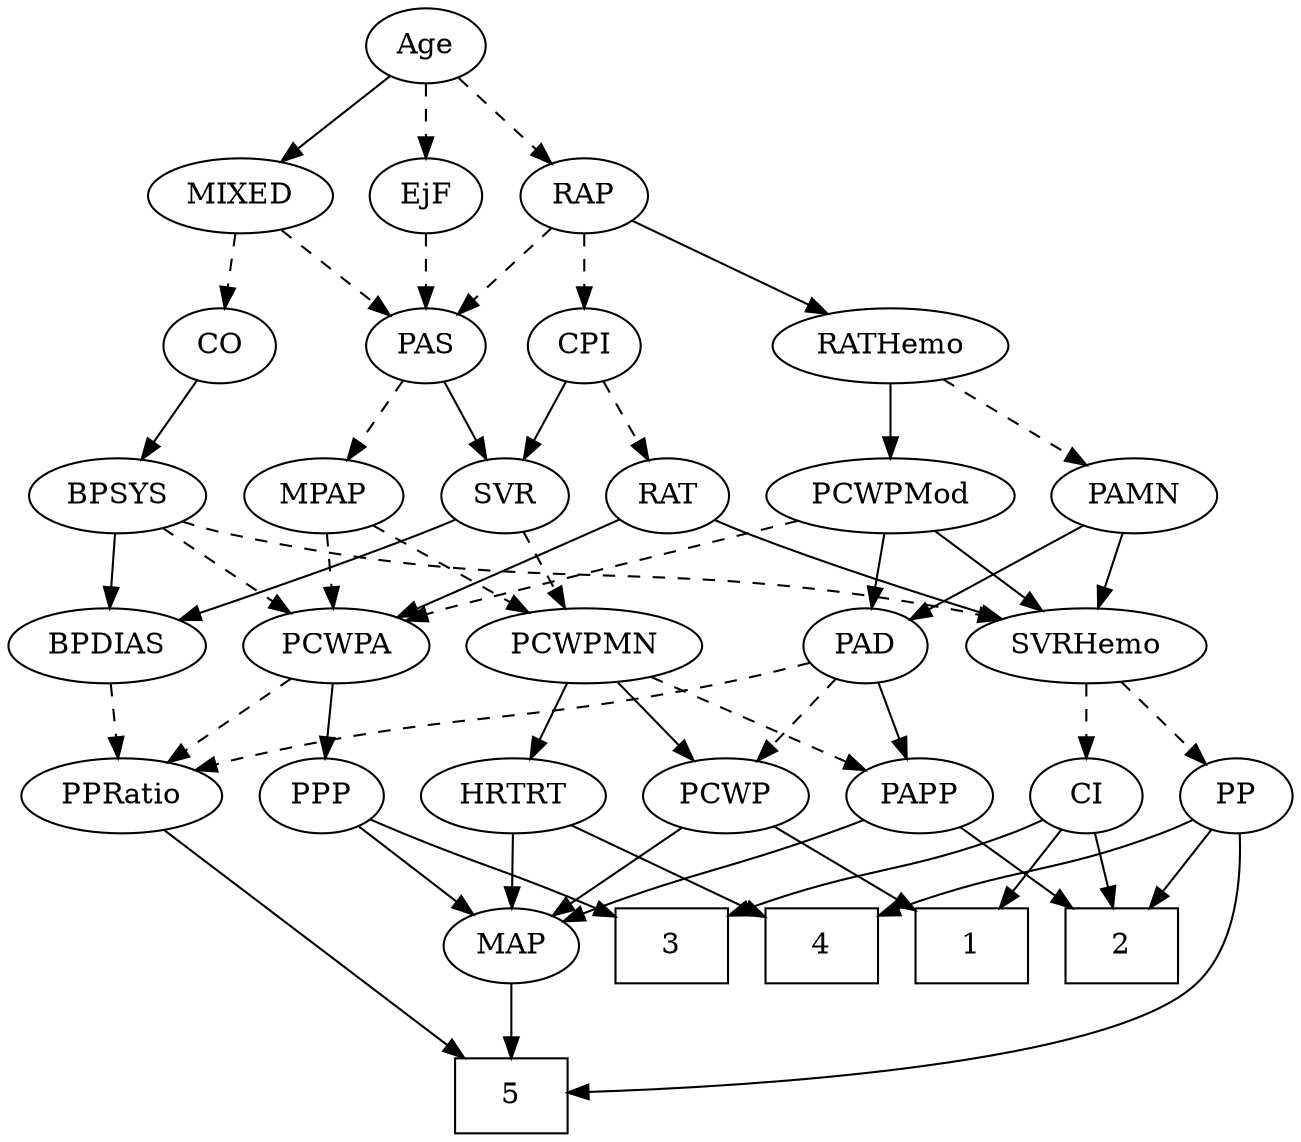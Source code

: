 strict digraph {
	graph [bb="0,0,574.25,540"];
	node [label="\N"];
	1	[height=0.5,
		pos="420.25,90",
		shape=box,
		width=0.75];
	2	[height=0.5,
		pos="492.25,90",
		shape=box,
		width=0.75];
	3	[height=0.5,
		pos="276.25,90",
		shape=box,
		width=0.75];
	4	[height=0.5,
		pos="348.25,90",
		shape=box,
		width=0.75];
	5	[height=0.5,
		pos="200.25,18",
		shape=box,
		width=0.75];
	Age	[height=0.5,
		pos="182.25,522",
		width=0.75];
	EjF	[height=0.5,
		pos="182.25,450",
		width=0.75];
	Age -> EjF	[pos="e,182.25,468.1 182.25,503.7 182.25,495.98 182.25,486.71 182.25,478.11",
		style=dashed];
	RAP	[height=0.5,
		pos="255.25,450",
		width=0.77632];
	Age -> RAP	[pos="e,240.25,465.38 197.02,506.83 207.34,496.94 221.31,483.55 232.97,472.36",
		style=dashed];
	MIXED	[height=0.5,
		pos="97.246,450",
		width=1.1193];
	Age -> MIXED	[pos="e,115.65,466.16 165.86,507.5 153.84,497.61 137.27,483.96 123.43,472.56",
		style=solid];
	PAS	[height=0.5,
		pos="182.25,378",
		width=0.75];
	EjF -> PAS	[pos="e,182.25,396.1 182.25,431.7 182.25,423.98 182.25,414.71 182.25,406.11",
		style=dashed];
	RAP -> PAS	[pos="e,197.1,393.25 240.12,434.5 229.87,424.67 216.16,411.52 204.65,400.48",
		style=dashed];
	RATHemo	[height=0.5,
		pos="389.25,378",
		width=1.3721];
	RAP -> RATHemo	[pos="e,361.97,393.25 276.18,438.06 296.68,427.36 328.32,410.83 352.92,397.98",
		style=solid];
	CPI	[height=0.5,
		pos="255.25,378",
		width=0.75];
	RAP -> CPI	[pos="e,255.25,396.1 255.25,431.7 255.25,423.98 255.25,414.71 255.25,406.11",
		style=dashed];
	CO	[height=0.5,
		pos="90.246,378",
		width=0.75];
	MIXED -> CO	[pos="e,91.957,396.1 95.516,431.7 94.745,423.98 93.817,414.71 92.957,406.11",
		style=dashed];
	MIXED -> PAS	[pos="e,165.85,392.5 115.69,433.81 128.06,423.62 144.49,410.09 157.93,399.02",
		style=dashed];
	MPAP	[height=0.5,
		pos="138.25,306",
		width=0.97491];
	PCWPA	[height=0.5,
		pos="144.25,234",
		width=1.1555];
	MPAP -> PCWPA	[pos="e,142.78,252.1 139.73,287.7 140.39,279.98 141.19,270.71 141.92,262.11",
		style=dashed];
	PCWPMN	[height=0.5,
		pos="254.25,234",
		width=1.3902];
	MPAP -> PCWPMN	[pos="e,229.71,249.8 160.06,291.83 177.25,281.46 201.5,266.83 221.09,255.01",
		style=dashed];
	BPSYS	[height=0.5,
		pos="47.246,306",
		width=1.0471];
	BPSYS -> PCWPA	[pos="e,123.84,249.73 67.345,290.5 81.297,280.43 100.09,266.86 115.61,255.67",
		style=dashed];
	SVRHemo	[height=0.5,
		pos="475.25,234",
		width=1.3902];
	BPSYS -> SVRHemo	[pos="e,438.97,246.49 75.254,293.65 81.428,291.49 87.993,289.46 94.246,288 234.48,255.28 275,280.04 416.25,252 420.42,251.17 424.73,250.19 \
429.03,249.12",
		style=dashed];
	BPDIAS	[height=0.5,
		pos="42.246,234",
		width=1.1735];
	BPSYS -> BPDIAS	[pos="e,43.468,252.1 46.01,287.7 45.459,279.98 44.797,270.71 44.183,262.11",
		style=solid];
	PAD	[height=0.5,
		pos="378.25,234",
		width=0.79437];
	PPRatio	[height=0.5,
		pos="50.246,162",
		width=1.1013];
	PAD -> PPRatio	[pos="e,79.803,174.15 352.75,225.77 340.81,222.53 326.36,218.81 313.25,216 218.94,195.78 192.69,203.89 99.246,180 96.062,179.19 92.79,\
178.26 89.519,177.27",
		style=dashed];
	PCWP	[height=0.5,
		pos="313.25,162",
		width=0.97491];
	PAD -> PCWP	[pos="e,327.91,178.8 364.46,218.15 355.91,208.94 344.73,196.91 335,186.43",
		style=dashed];
	PAPP	[height=0.5,
		pos="398.25,162",
		width=0.88464];
	PAD -> PAPP	[pos="e,393.31,180.28 383.09,216.05 385.31,208.26 388.01,198.82 390.51,190.08",
		style=solid];
	CO -> BPSYS	[pos="e,57.565,323.8 80.489,361.12 75.306,352.68 68.81,342.1 62.939,332.55",
		style=solid];
	PAS -> MPAP	[pos="e,148.5,323.31 172.26,361.12 166.83,352.47 159.98,341.58 153.86,331.83",
		style=dashed];
	SVR	[height=0.5,
		pos="219.25,306",
		width=0.77632];
	PAS -> SVR	[pos="e,210.71,323.15 190.83,360.76 195.31,352.28 200.9,341.71 205.93,332.2",
		style=solid];
	PAMN	[height=0.5,
		pos="495.25,306",
		width=1.011];
	PAMN -> PAD	[pos="e,398.49,247.11 472.96,291.67 454.34,280.52 427.63,264.54 407.32,252.39",
		style=solid];
	PAMN -> SVRHemo	[pos="e,480.18,252.28 490.4,288.05 488.18,280.26 485.48,270.82 482.98,262.08",
		style=solid];
	RATHemo -> PAMN	[pos="e,474.34,320.8 411.99,361.98 427.73,351.58 448.84,337.64 465.86,326.4",
		style=dashed];
	PCWPMod	[height=0.5,
		pos="389.25,306",
		width=1.4443];
	RATHemo -> PCWPMod	[pos="e,389.25,324.1 389.25,359.7 389.25,351.98 389.25,342.71 389.25,334.11",
		style=solid];
	RAT	[height=0.5,
		pos="292.25,306",
		width=0.75827];
	CPI -> RAT	[pos="e,283.71,323.15 263.83,360.76 268.31,352.28 273.9,341.71 278.93,332.2",
		style=dashed];
	CPI -> SVR	[pos="e,227.8,323.63 246.9,360.76 242.6,352.4 237.25,342.02 232.42,332.61",
		style=solid];
	RAT -> PCWPA	[pos="e,171.32,247.81 270.73,294.82 247.1,283.65 208.77,265.52 180.49,252.14",
		style=solid];
	RAT -> SVRHemo	[pos="e,439.54,246.81 313.42,294.59 318.25,292.33 323.39,290.01 328.25,288 361.9,274.02 400.7,260.12 429.99,250.07",
		style=solid];
	SVR -> PCWPMN	[pos="e,245.68,252.12 227.36,288.76 231.44,280.61 236.48,270.53 241.09,261.31",
		style=dashed];
	SVR -> BPDIAS	[pos="e,73.628,246.18 197.44,294.68 192.48,292.41 187.2,290.07 182.25,288 149.22,274.18 111.2,259.89 83.12,249.63",
		style=solid];
	PCWPMod -> PAD	[pos="e,380.93,252.1 386.53,287.7 385.31,279.98 383.86,270.71 382.51,262.11",
		style=solid];
	PCWPMod -> PCWPA	[pos="e,175.71,245.8 350.21,294.07 342.91,292.05 335.35,289.95 328.25,288 269.2,271.78 253.87,269.69 195.25,252 192.07,251.04 188.8,250.02 \
185.52,248.98",
		style=dashed];
	PCWPMod -> SVRHemo	[pos="e,455.81,250.82 408.76,289.12 420.31,279.72 435.11,267.67 447.82,257.33",
		style=solid];
	PPP	[height=0.5,
		pos="135.25,162",
		width=0.75];
	PCWPA -> PPP	[pos="e,137.45,180.1 142.02,215.7 141.03,207.98 139.84,198.71 138.73,190.11",
		style=solid];
	PCWPA -> PPRatio	[pos="e,70.152,177.82 124.31,218.15 110.98,208.22 93.232,195.01 78.455,184.01",
		style=dashed];
	PCWPMN -> PCWP	[pos="e,299.77,178.99 268.23,216.41 275.68,207.57 284.98,196.53 293.2,186.79",
		style=solid];
	PCWPMN -> PAPP	[pos="e,374.62,174.49 282.7,219.17 306.53,207.58 340.58,191.03 365.54,178.9",
		style=dashed];
	HRTRT	[height=0.5,
		pos="220.25,162",
		width=1.1013];
	PCWPMN -> HRTRT	[pos="e,228.4,179.79 246.02,216.05 242.05,207.89 237.2,197.91 232.79,188.82",
		style=solid];
	PP	[height=0.5,
		pos="547.25,162",
		width=0.75];
	SVRHemo -> PP	[pos="e,532.59,177.25 491.95,216.76 501.84,207.14 514.5,194.84 525.2,184.43",
		style=dashed];
	CI	[height=0.5,
		pos="475.25,162",
		width=0.75];
	SVRHemo -> CI	[pos="e,475.25,180.1 475.25,215.7 475.25,207.98 475.25,198.71 475.25,190.11",
		style=dashed];
	BPDIAS -> PPRatio	[pos="e,48.291,180.1 44.224,215.7 45.105,207.98 46.165,198.71 47.148,190.11",
		style=dashed];
	MAP	[height=0.5,
		pos="200.25,90",
		width=0.84854];
	MAP -> 5	[pos="e,200.25,36.104 200.25,71.697 200.25,63.983 200.25,54.712 200.25,46.112",
		style=solid];
	PP -> 2	[pos="e,505.7,108.13 535.31,145.81 528.5,137.14 519.79,126.05 511.98,116.12",
		style=solid];
	PP -> 4	[pos="e,375.56,104.47 526.18,150.34 521.34,148.09 516.16,145.84 511.25,144 459.21,124.49 441.09,128.12 385.25,108.05",
		style=solid];
	PP -> 5	[pos="e,227.45,19.575 548.84,143.88 549.7,123.68 547.71,90.51 528.25,72 487.03,32.799 314.64,22.542 237.66,19.899",
		style=solid];
	PPP -> 3	[pos="e,249.19,104.43 156.36,150.52 178.48,139.53 213.66,122.07 240.2,108.9",
		style=solid];
	PPP -> MAP	[pos="e,186.03,106.31 149.03,146.15 157.79,136.72 169.29,124.33 179.18,113.69",
		style=solid];
	PPRatio -> 5	[pos="e,182.07,36.21 66.584,145.53 92.624,120.88 143.75,72.487 174.67,43.214",
		style=solid];
	PCWP -> 1	[pos="e,394.11,108.1 334.13,147.34 348.74,137.78 368.58,124.8 385.55,113.7",
		style=solid];
	PCWP -> MAP	[pos="e,220.55,103.58 291.73,147.67 273.96,136.66 248.58,120.94 229.05,108.85",
		style=solid];
	CI -> 1	[pos="e,433.7,108.13 463.31,145.81 456.5,137.14 447.79,126.05 439.98,116.12",
		style=solid];
	CI -> 2	[pos="e,488.05,108.28 479.36,144.05 481.25,136.26 483.55,126.82 485.67,118.08",
		style=solid];
	CI -> 3	[pos="e,303.56,104.47 454.18,150.34 449.34,148.09 444.16,145.84 439.25,144 387.21,124.49 369.09,128.12 313.25,108.05",
		style=solid];
	PAPP -> 2	[pos="e,469.39,108.02 416.82,147.17 429.43,137.78 446.42,125.13 461.08,114.21",
		style=solid];
	PAPP -> MAP	[pos="e,224.2,101.66 373.68,150.37 368.3,148.17 362.61,145.93 357.25,144 306.06,125.56 291.35,126.67 240.25,108 238.03,107.19 235.77,106.33 \
233.49,105.43",
		style=solid];
	HRTRT -> 4	[pos="e,320.85,105.98 244.62,147.67 263.66,137.26 290.42,122.62 311.97,110.84",
		style=solid];
	HRTRT -> MAP	[pos="e,205.04,107.79 215.4,144.05 213.14,136.14 210.4,126.54 207.87,117.69",
		style=solid];
}
